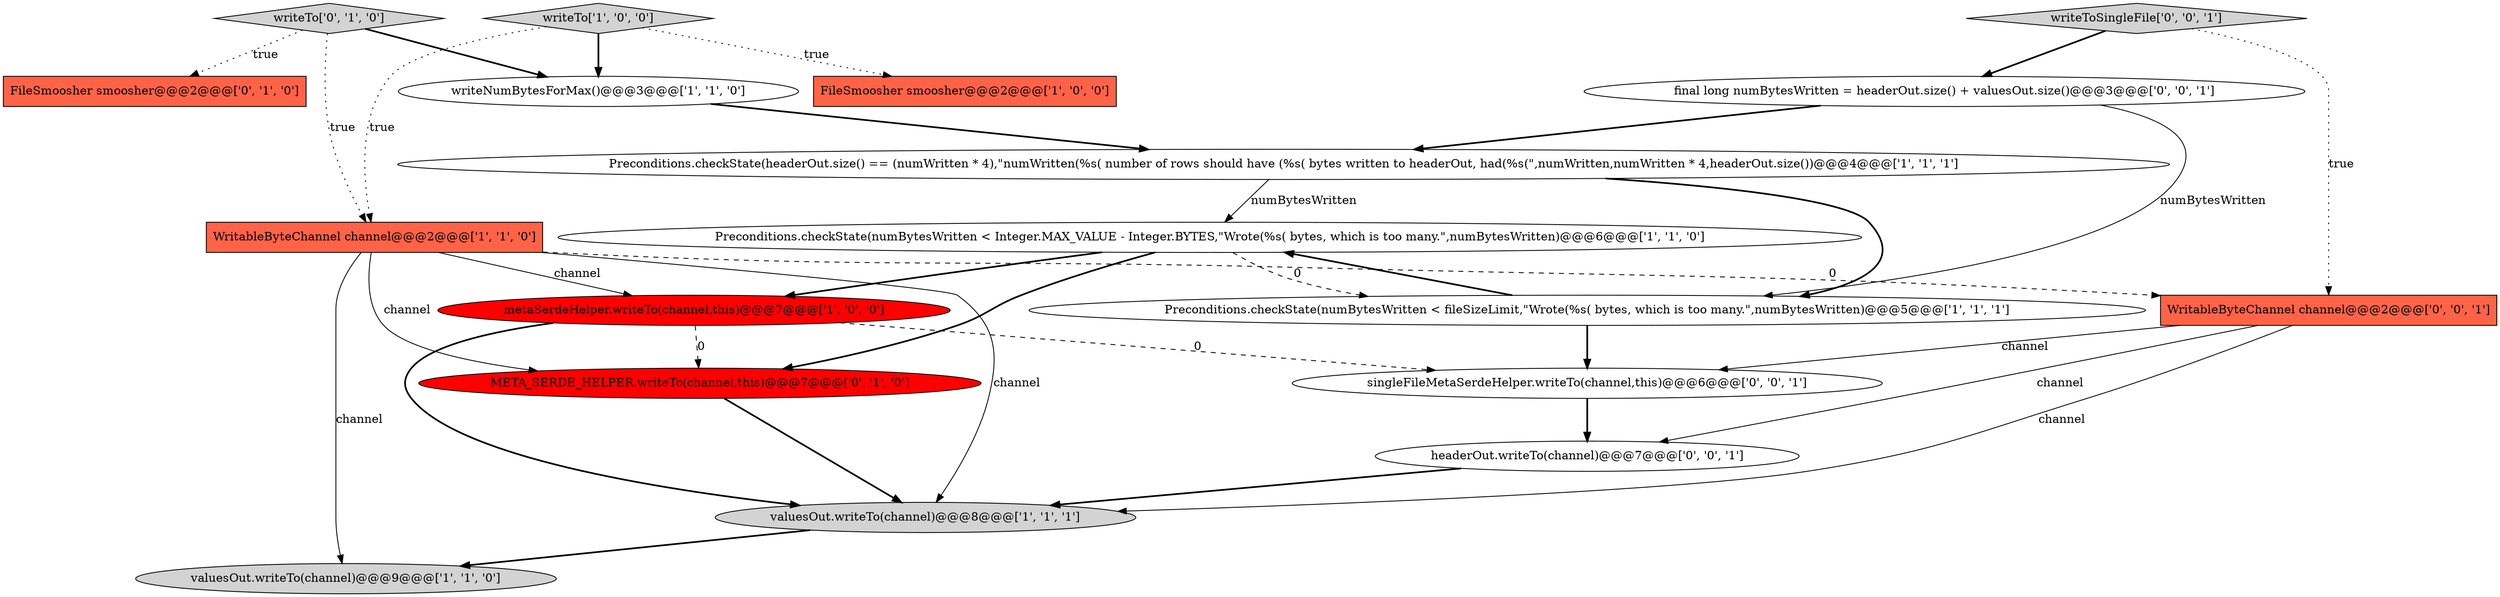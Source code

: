 digraph {
10 [style = filled, label = "writeTo['0', '1', '0']", fillcolor = lightgray, shape = diamond image = "AAA0AAABBB2BBB"];
11 [style = filled, label = "FileSmoosher smoosher@@@2@@@['0', '1', '0']", fillcolor = tomato, shape = box image = "AAA0AAABBB2BBB"];
2 [style = filled, label = "FileSmoosher smoosher@@@2@@@['1', '0', '0']", fillcolor = tomato, shape = box image = "AAA0AAABBB1BBB"];
1 [style = filled, label = "valuesOut.writeTo(channel)@@@9@@@['1', '1', '0']", fillcolor = lightgray, shape = ellipse image = "AAA0AAABBB1BBB"];
12 [style = filled, label = "META_SERDE_HELPER.writeTo(channel,this)@@@7@@@['0', '1', '0']", fillcolor = red, shape = ellipse image = "AAA1AAABBB2BBB"];
0 [style = filled, label = "Preconditions.checkState(numBytesWritten < Integer.MAX_VALUE - Integer.BYTES,\"Wrote(%s( bytes, which is too many.\",numBytesWritten)@@@6@@@['1', '1', '0']", fillcolor = white, shape = ellipse image = "AAA0AAABBB1BBB"];
16 [style = filled, label = "headerOut.writeTo(channel)@@@7@@@['0', '0', '1']", fillcolor = white, shape = ellipse image = "AAA0AAABBB3BBB"];
7 [style = filled, label = "writeTo['1', '0', '0']", fillcolor = lightgray, shape = diamond image = "AAA0AAABBB1BBB"];
8 [style = filled, label = "valuesOut.writeTo(channel)@@@8@@@['1', '1', '1']", fillcolor = lightgray, shape = ellipse image = "AAA0AAABBB1BBB"];
13 [style = filled, label = "WritableByteChannel channel@@@2@@@['0', '0', '1']", fillcolor = tomato, shape = box image = "AAA0AAABBB3BBB"];
6 [style = filled, label = "WritableByteChannel channel@@@2@@@['1', '1', '0']", fillcolor = tomato, shape = box image = "AAA0AAABBB1BBB"];
4 [style = filled, label = "Preconditions.checkState(numBytesWritten < fileSizeLimit,\"Wrote(%s( bytes, which is too many.\",numBytesWritten)@@@5@@@['1', '1', '1']", fillcolor = white, shape = ellipse image = "AAA0AAABBB1BBB"];
14 [style = filled, label = "writeToSingleFile['0', '0', '1']", fillcolor = lightgray, shape = diamond image = "AAA0AAABBB3BBB"];
3 [style = filled, label = "Preconditions.checkState(headerOut.size() == (numWritten * 4),\"numWritten(%s( number of rows should have (%s( bytes written to headerOut, had(%s(\",numWritten,numWritten * 4,headerOut.size())@@@4@@@['1', '1', '1']", fillcolor = white, shape = ellipse image = "AAA0AAABBB1BBB"];
17 [style = filled, label = "final long numBytesWritten = headerOut.size() + valuesOut.size()@@@3@@@['0', '0', '1']", fillcolor = white, shape = ellipse image = "AAA0AAABBB3BBB"];
9 [style = filled, label = "metaSerdeHelper.writeTo(channel,this)@@@7@@@['1', '0', '0']", fillcolor = red, shape = ellipse image = "AAA1AAABBB1BBB"];
15 [style = filled, label = "singleFileMetaSerdeHelper.writeTo(channel,this)@@@6@@@['0', '0', '1']", fillcolor = white, shape = ellipse image = "AAA0AAABBB3BBB"];
5 [style = filled, label = "writeNumBytesForMax()@@@3@@@['1', '1', '0']", fillcolor = white, shape = ellipse image = "AAA0AAABBB1BBB"];
5->3 [style = bold, label=""];
7->2 [style = dotted, label="true"];
7->6 [style = dotted, label="true"];
17->4 [style = solid, label="numBytesWritten"];
0->9 [style = bold, label=""];
10->6 [style = dotted, label="true"];
6->12 [style = solid, label="channel"];
16->8 [style = bold, label=""];
0->12 [style = bold, label=""];
4->15 [style = bold, label=""];
6->1 [style = solid, label="channel"];
14->17 [style = bold, label=""];
0->4 [style = dashed, label="0"];
9->8 [style = bold, label=""];
15->16 [style = bold, label=""];
3->4 [style = bold, label=""];
14->13 [style = dotted, label="true"];
6->8 [style = solid, label="channel"];
4->0 [style = bold, label=""];
13->16 [style = solid, label="channel"];
8->1 [style = bold, label=""];
7->5 [style = bold, label=""];
10->5 [style = bold, label=""];
6->13 [style = dashed, label="0"];
10->11 [style = dotted, label="true"];
12->8 [style = bold, label=""];
6->9 [style = solid, label="channel"];
17->3 [style = bold, label=""];
13->8 [style = solid, label="channel"];
13->15 [style = solid, label="channel"];
3->0 [style = solid, label="numBytesWritten"];
9->12 [style = dashed, label="0"];
9->15 [style = dashed, label="0"];
}
